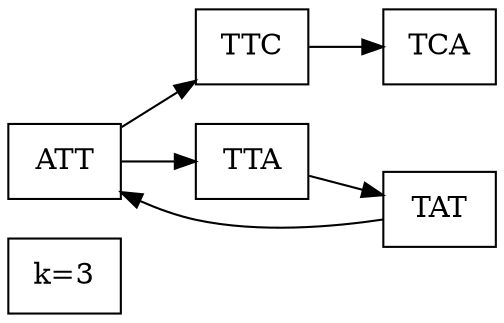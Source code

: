 digraph G {
graph [rankdir=LR, fontname="Courier"];
node [shape=record];
0[label="k=3"];
1[label="ATT"];
2[label="TTC"];
3[label="TCA"];
4[label="TTA"];
5[label="TAT"];
1 -> 2 -> 3;
1 -> 4 -> 5 -> 1;
}
